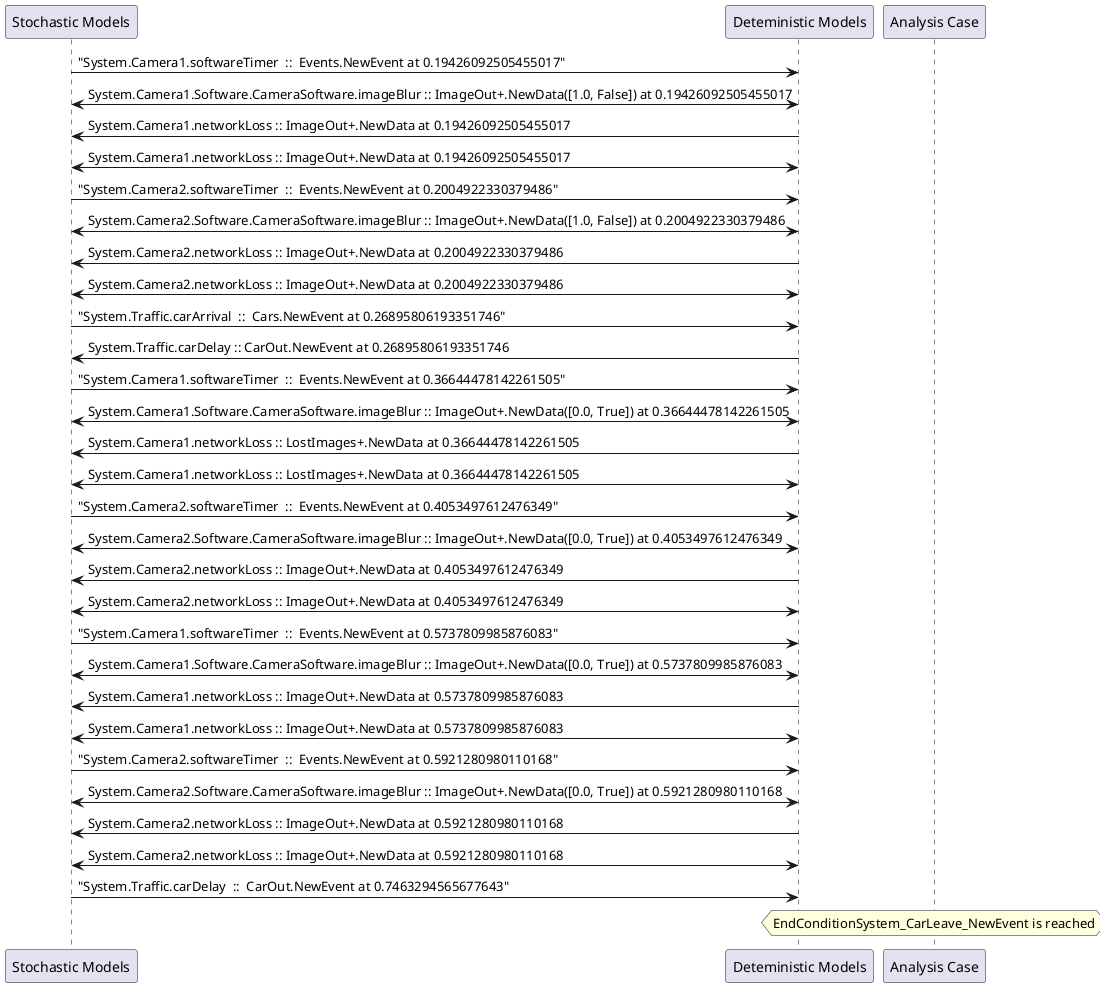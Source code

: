 
	@startuml
	participant "Stochastic Models" as stochmodel
	participant "Deteministic Models" as detmodel
	participant "Analysis Case" as analysis
	{32348_stop} stochmodel -> detmodel : "System.Camera1.softwareTimer  ::  Events.NewEvent at 0.19426092505455017"
detmodel <-> stochmodel : System.Camera1.Software.CameraSoftware.imageBlur :: ImageOut+.NewData([1.0, False]) at 0.19426092505455017
detmodel -> stochmodel : System.Camera1.networkLoss :: ImageOut+.NewData at 0.19426092505455017
detmodel <-> stochmodel : System.Camera1.networkLoss :: ImageOut+.NewData at 0.19426092505455017
{32364_stop} stochmodel -> detmodel : "System.Camera2.softwareTimer  ::  Events.NewEvent at 0.2004922330379486"
detmodel <-> stochmodel : System.Camera2.Software.CameraSoftware.imageBlur :: ImageOut+.NewData([1.0, False]) at 0.2004922330379486
detmodel -> stochmodel : System.Camera2.networkLoss :: ImageOut+.NewData at 0.2004922330379486
detmodel <-> stochmodel : System.Camera2.networkLoss :: ImageOut+.NewData at 0.2004922330379486
{32379_stop} stochmodel -> detmodel : "System.Traffic.carArrival  ::  Cars.NewEvent at 0.26895806193351746"
{32384_start} detmodel -> stochmodel : System.Traffic.carDelay :: CarOut.NewEvent at 0.26895806193351746
{32349_stop} stochmodel -> detmodel : "System.Camera1.softwareTimer  ::  Events.NewEvent at 0.36644478142261505"
detmodel <-> stochmodel : System.Camera1.Software.CameraSoftware.imageBlur :: ImageOut+.NewData([0.0, True]) at 0.36644478142261505
detmodel -> stochmodel : System.Camera1.networkLoss :: LostImages+.NewData at 0.36644478142261505
detmodel <-> stochmodel : System.Camera1.networkLoss :: LostImages+.NewData at 0.36644478142261505
{32365_stop} stochmodel -> detmodel : "System.Camera2.softwareTimer  ::  Events.NewEvent at 0.4053497612476349"
detmodel <-> stochmodel : System.Camera2.Software.CameraSoftware.imageBlur :: ImageOut+.NewData([0.0, True]) at 0.4053497612476349
detmodel -> stochmodel : System.Camera2.networkLoss :: ImageOut+.NewData at 0.4053497612476349
detmodel <-> stochmodel : System.Camera2.networkLoss :: ImageOut+.NewData at 0.4053497612476349
{32350_stop} stochmodel -> detmodel : "System.Camera1.softwareTimer  ::  Events.NewEvent at 0.5737809985876083"
detmodel <-> stochmodel : System.Camera1.Software.CameraSoftware.imageBlur :: ImageOut+.NewData([0.0, True]) at 0.5737809985876083
detmodel -> stochmodel : System.Camera1.networkLoss :: ImageOut+.NewData at 0.5737809985876083
detmodel <-> stochmodel : System.Camera1.networkLoss :: ImageOut+.NewData at 0.5737809985876083
{32366_stop} stochmodel -> detmodel : "System.Camera2.softwareTimer  ::  Events.NewEvent at 0.5921280980110168"
detmodel <-> stochmodel : System.Camera2.Software.CameraSoftware.imageBlur :: ImageOut+.NewData([0.0, True]) at 0.5921280980110168
detmodel -> stochmodel : System.Camera2.networkLoss :: ImageOut+.NewData at 0.5921280980110168
detmodel <-> stochmodel : System.Camera2.networkLoss :: ImageOut+.NewData at 0.5921280980110168
{32384_stop} stochmodel -> detmodel : "System.Traffic.carDelay  ::  CarOut.NewEvent at 0.7463294565677643"
{32384_start} <-> {32384_stop} : delay
hnote over analysis 
EndConditionSystem_CarLeave_NewEvent is reached
endnote
@enduml